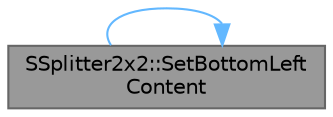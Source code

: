 digraph "SSplitter2x2::SetBottomLeftContent"
{
 // INTERACTIVE_SVG=YES
 // LATEX_PDF_SIZE
  bgcolor="transparent";
  edge [fontname=Helvetica,fontsize=10,labelfontname=Helvetica,labelfontsize=10];
  node [fontname=Helvetica,fontsize=10,shape=box,height=0.2,width=0.4];
  rankdir="RL";
  Node1 [id="Node000001",label="SSplitter2x2::SetBottomLeft\lContent",height=0.2,width=0.4,color="gray40", fillcolor="grey60", style="filled", fontcolor="black",tooltip="Sets the widget to be displayed in the splitter bottom left area."];
  Node1 -> Node1 [id="edge1_Node000001_Node000001",dir="back",color="steelblue1",style="solid",tooltip=" "];
}
